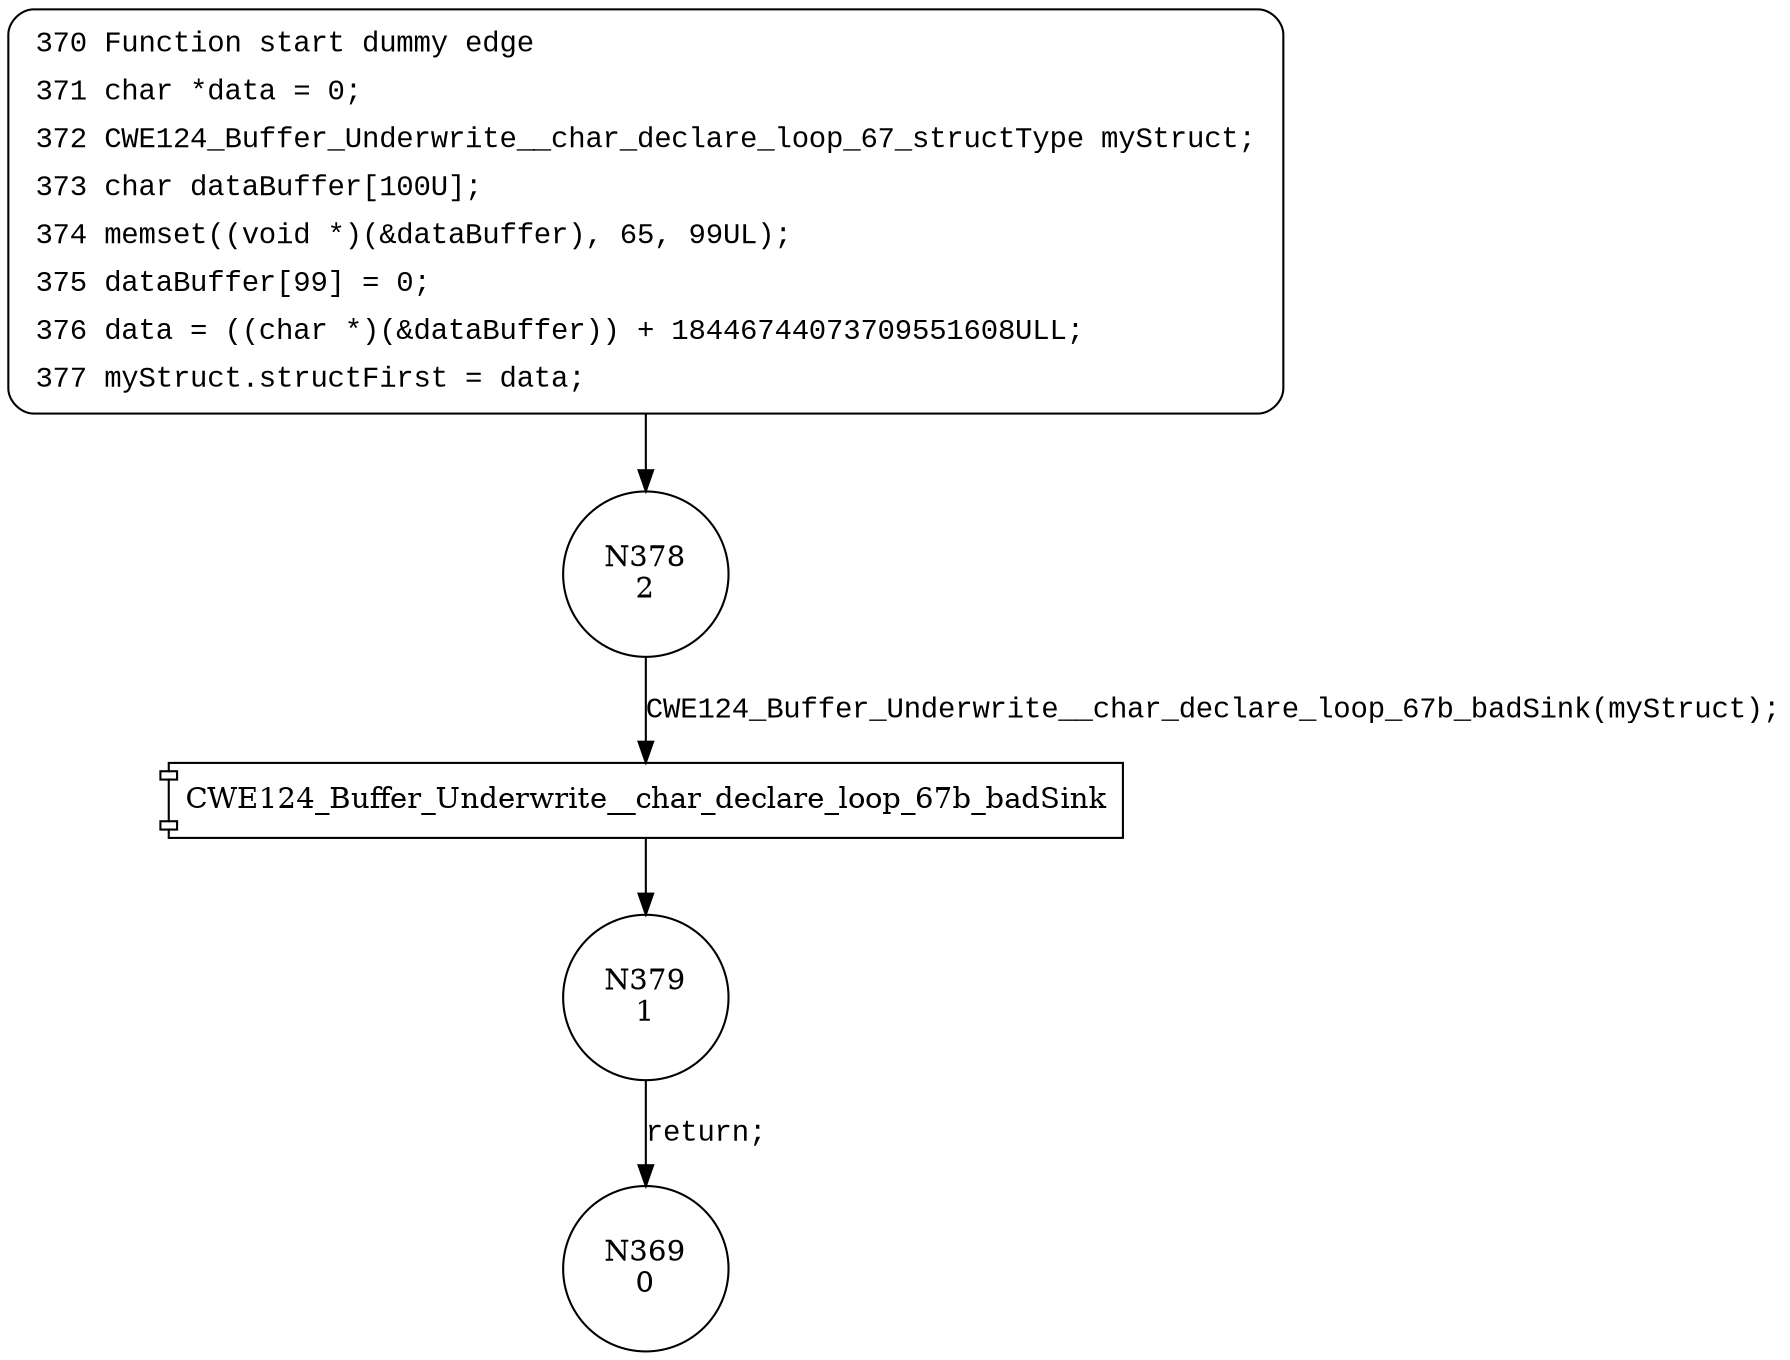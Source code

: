 digraph CWE124_Buffer_Underwrite__char_declare_loop_67_bad {
378 [shape="circle" label="N378\n2"]
379 [shape="circle" label="N379\n1"]
369 [shape="circle" label="N369\n0"]
370 [style="filled,bold" penwidth="1" fillcolor="white" fontname="Courier New" shape="Mrecord" label=<<table border="0" cellborder="0" cellpadding="3" bgcolor="white"><tr><td align="right">370</td><td align="left">Function start dummy edge</td></tr><tr><td align="right">371</td><td align="left">char *data = 0;</td></tr><tr><td align="right">372</td><td align="left">CWE124_Buffer_Underwrite__char_declare_loop_67_structType myStruct;</td></tr><tr><td align="right">373</td><td align="left">char dataBuffer[100U];</td></tr><tr><td align="right">374</td><td align="left">memset((void *)(&amp;dataBuffer), 65, 99UL);</td></tr><tr><td align="right">375</td><td align="left">dataBuffer[99] = 0;</td></tr><tr><td align="right">376</td><td align="left">data = ((char *)(&amp;dataBuffer)) + 18446744073709551608ULL;</td></tr><tr><td align="right">377</td><td align="left">myStruct.structFirst = data;</td></tr></table>>]
370 -> 378[label=""]
100016 [shape="component" label="CWE124_Buffer_Underwrite__char_declare_loop_67b_badSink"]
378 -> 100016 [label="CWE124_Buffer_Underwrite__char_declare_loop_67b_badSink(myStruct);" fontname="Courier New"]
100016 -> 379 [label="" fontname="Courier New"]
379 -> 369 [label="return;" fontname="Courier New"]
}